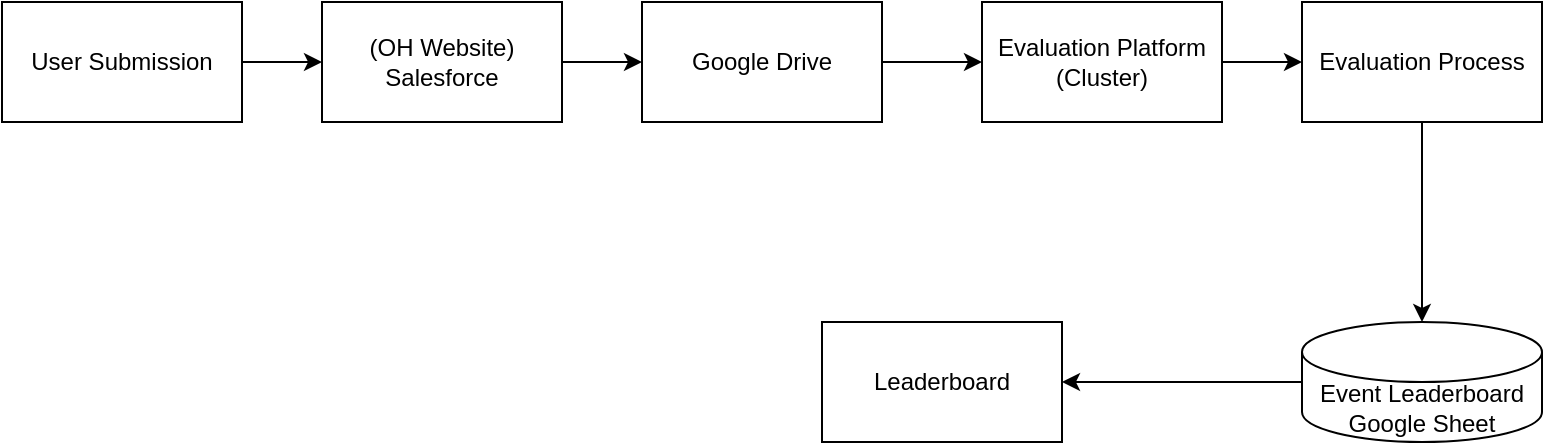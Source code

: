<mxfile version="24.7.14">
  <diagram name="Page-1" id="oaaN-xaVI2owKklGk6Wr">
    <mxGraphModel dx="1226" dy="708" grid="1" gridSize="10" guides="1" tooltips="1" connect="1" arrows="1" fold="1" page="1" pageScale="1" pageWidth="827" pageHeight="1169" math="0" shadow="0">
      <root>
        <mxCell id="0" />
        <mxCell id="1" parent="0" />
        <mxCell id="gr2pJImmbowWirLbpPVM-4" value="" style="edgeStyle=orthogonalEdgeStyle;rounded=0;orthogonalLoop=1;jettySize=auto;html=1;" edge="1" parent="1" source="gr2pJImmbowWirLbpPVM-2" target="gr2pJImmbowWirLbpPVM-3">
          <mxGeometry relative="1" as="geometry" />
        </mxCell>
        <mxCell id="gr2pJImmbowWirLbpPVM-2" value="Evaluation Process" style="rounded=0;whiteSpace=wrap;html=1;" vertex="1" parent="1">
          <mxGeometry x="690" y="130" width="120" height="60" as="geometry" />
        </mxCell>
        <mxCell id="gr2pJImmbowWirLbpPVM-6" value="" style="edgeStyle=orthogonalEdgeStyle;rounded=0;orthogonalLoop=1;jettySize=auto;html=1;" edge="1" parent="1" source="gr2pJImmbowWirLbpPVM-3" target="gr2pJImmbowWirLbpPVM-5">
          <mxGeometry relative="1" as="geometry" />
        </mxCell>
        <mxCell id="gr2pJImmbowWirLbpPVM-3" value="Event Leaderboard&lt;div&gt;Google Sheet&lt;/div&gt;" style="shape=cylinder3;whiteSpace=wrap;html=1;boundedLbl=1;backgroundOutline=1;size=15;" vertex="1" parent="1">
          <mxGeometry x="690" y="290" width="120" height="60" as="geometry" />
        </mxCell>
        <mxCell id="gr2pJImmbowWirLbpPVM-5" value="Leaderboard" style="rounded=0;whiteSpace=wrap;html=1;" vertex="1" parent="1">
          <mxGeometry x="450" y="290" width="120" height="60" as="geometry" />
        </mxCell>
        <mxCell id="gr2pJImmbowWirLbpPVM-11" value="" style="edgeStyle=orthogonalEdgeStyle;rounded=0;orthogonalLoop=1;jettySize=auto;html=1;" edge="1" parent="1" source="gr2pJImmbowWirLbpPVM-8" target="gr2pJImmbowWirLbpPVM-10">
          <mxGeometry relative="1" as="geometry" />
        </mxCell>
        <mxCell id="gr2pJImmbowWirLbpPVM-8" value="User Submission" style="rounded=0;whiteSpace=wrap;html=1;" vertex="1" parent="1">
          <mxGeometry x="40" y="130" width="120" height="60" as="geometry" />
        </mxCell>
        <mxCell id="gr2pJImmbowWirLbpPVM-13" value="" style="edgeStyle=orthogonalEdgeStyle;rounded=0;orthogonalLoop=1;jettySize=auto;html=1;" edge="1" parent="1" source="gr2pJImmbowWirLbpPVM-10" target="gr2pJImmbowWirLbpPVM-12">
          <mxGeometry relative="1" as="geometry" />
        </mxCell>
        <mxCell id="gr2pJImmbowWirLbpPVM-10" value="&lt;div&gt;(OH Website)&lt;/div&gt;Salesforce" style="whiteSpace=wrap;html=1;rounded=0;" vertex="1" parent="1">
          <mxGeometry x="200" y="130" width="120" height="60" as="geometry" />
        </mxCell>
        <mxCell id="gr2pJImmbowWirLbpPVM-15" value="" style="edgeStyle=orthogonalEdgeStyle;rounded=0;orthogonalLoop=1;jettySize=auto;html=1;" edge="1" parent="1" source="gr2pJImmbowWirLbpPVM-12" target="gr2pJImmbowWirLbpPVM-14">
          <mxGeometry relative="1" as="geometry" />
        </mxCell>
        <mxCell id="gr2pJImmbowWirLbpPVM-12" value="Google Drive" style="whiteSpace=wrap;html=1;rounded=0;" vertex="1" parent="1">
          <mxGeometry x="360" y="130" width="120" height="60" as="geometry" />
        </mxCell>
        <mxCell id="gr2pJImmbowWirLbpPVM-16" value="" style="edgeStyle=orthogonalEdgeStyle;rounded=0;orthogonalLoop=1;jettySize=auto;html=1;" edge="1" parent="1" source="gr2pJImmbowWirLbpPVM-14" target="gr2pJImmbowWirLbpPVM-2">
          <mxGeometry relative="1" as="geometry" />
        </mxCell>
        <mxCell id="gr2pJImmbowWirLbpPVM-14" value="Evaluation Platform&lt;div&gt;(Cluster)&lt;/div&gt;" style="whiteSpace=wrap;html=1;rounded=0;" vertex="1" parent="1">
          <mxGeometry x="530" y="130" width="120" height="60" as="geometry" />
        </mxCell>
      </root>
    </mxGraphModel>
  </diagram>
</mxfile>
